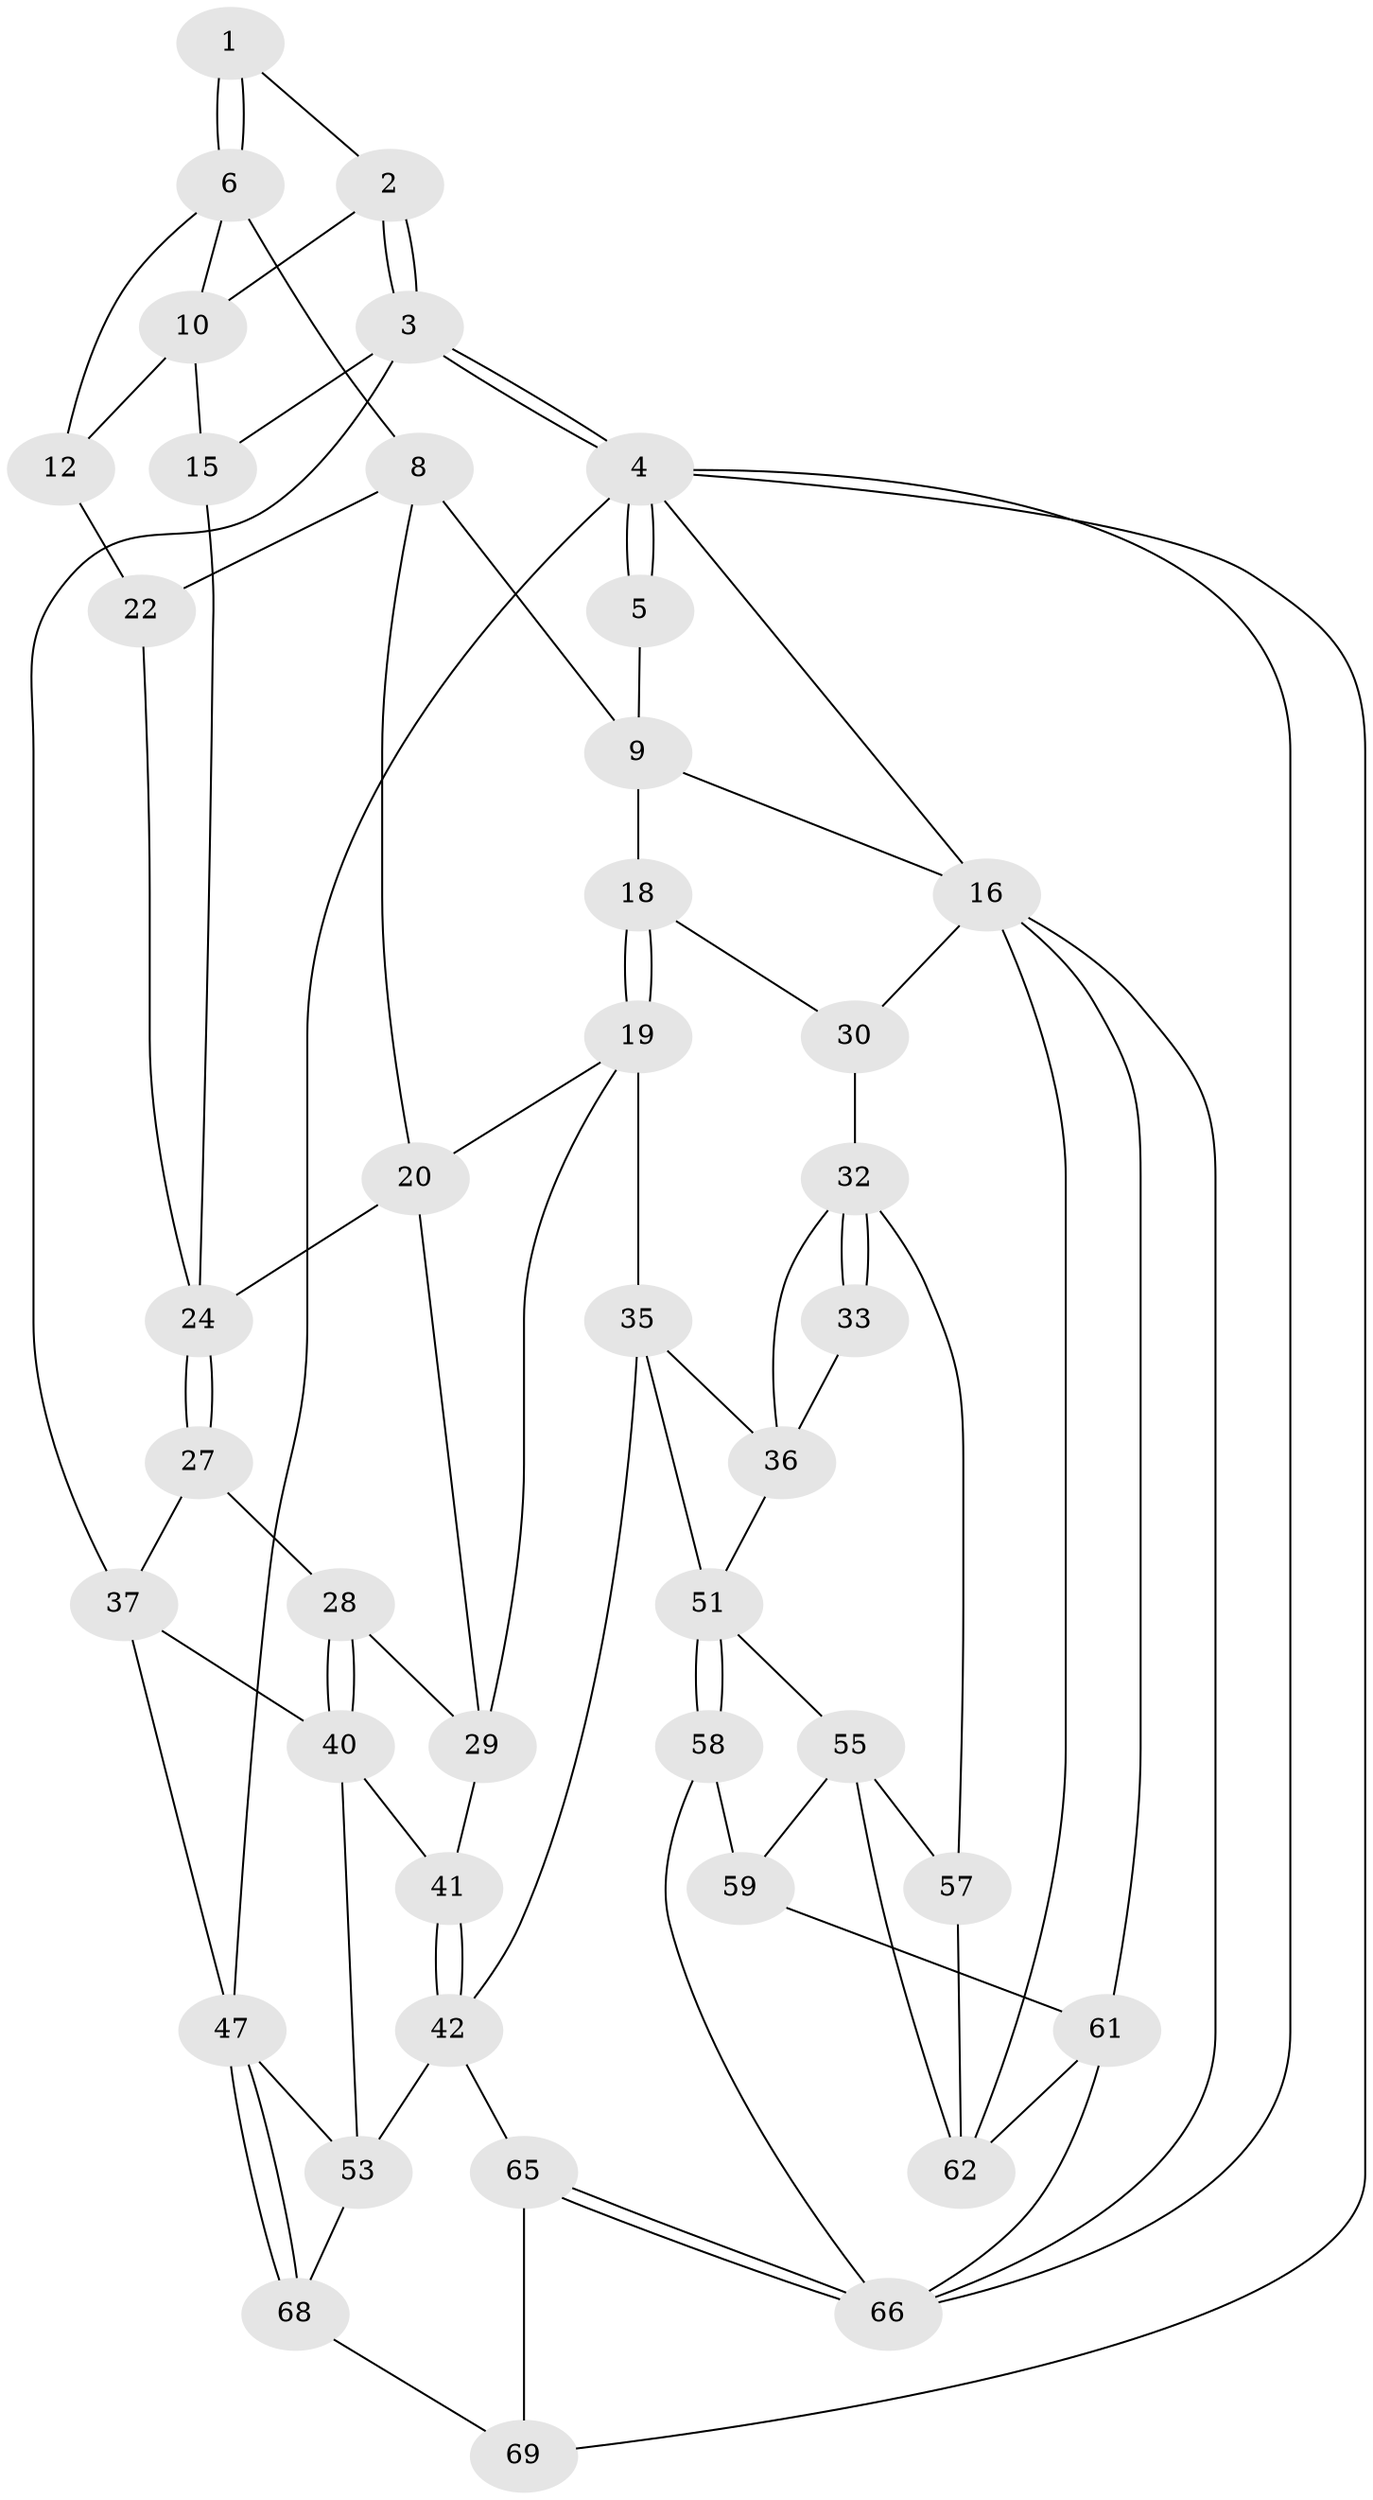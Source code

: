 // original degree distribution, {3: 0.056338028169014086, 4: 0.22535211267605634, 5: 0.4788732394366197, 6: 0.23943661971830985}
// Generated by graph-tools (version 1.1) at 2025/42/03/06/25 10:42:28]
// undirected, 42 vertices, 88 edges
graph export_dot {
graph [start="1"]
  node [color=gray90,style=filled];
  1 [pos="+0.8816201357890393+0.008037902377132432"];
  2 [pos="+0.9162706517871664+0.08424218113987782"];
  3 [pos="+1+0",super="+14"];
  4 [pos="+1+0",super="+46"];
  5 [pos="+0.8507849493636876+0"];
  6 [pos="+0.868471935414921+0.09069810723452484",super="+7"];
  8 [pos="+0.6432305015435836+0",super="+21"];
  9 [pos="+0.6444410439095413+0",super="+17"];
  10 [pos="+0.9001329026124205+0.11254312679655522",super="+11"];
  12 [pos="+0.8894456059763589+0.20084526258945656",super="+13"];
  15 [pos="+1+0.3218834343109523"];
  16 [pos="+0+0",super="+64"];
  18 [pos="+0.31762964316821024+0.2747980638791311"];
  19 [pos="+0.4653025127734581+0.324586334725872",super="+34"];
  20 [pos="+0.47819218001670244+0.321116359796156",super="+26"];
  22 [pos="+0.6483190675080632+0.2516122240151057",super="+23"];
  24 [pos="+0.8665194285240734+0.3583939739762735",super="+25"];
  27 [pos="+0.7701559871806615+0.5300061199522247"];
  28 [pos="+0.769830855522705+0.5301585337235342"];
  29 [pos="+0.6943426973970829+0.5285610691793867",super="+39"];
  30 [pos="+0.29603113553863675+0.28750086362231675",super="+31"];
  32 [pos="+0+0.572020975205845",super="+49"];
  33 [pos="+0.2718446695673237+0.3197383249128142"];
  35 [pos="+0.4167906881826042+0.5187621362650395",super="+44"];
  36 [pos="+0.18090767865112353+0.5874317156202616",super="+50"];
  37 [pos="+1+0.5151690623924042",super="+38"];
  40 [pos="+0.8358912660154578+0.6559643113069463",super="+45"];
  41 [pos="+0.6378725280195785+0.7248074874611367"];
  42 [pos="+0.6140632964745397+0.7845042138658083",super="+43"];
  47 [pos="+1+1",super="+48"];
  51 [pos="+0.3056546196842192+0.7403799158224755",super="+52"];
  53 [pos="+0.8981711388019542+0.8036818529301616",super="+54"];
  55 [pos="+0.15343508792010163+0.761703167808447",super="+56"];
  57 [pos="+0+0.5935196608035916"];
  58 [pos="+0.30378073240885967+0.7474628878230494",super="+67"];
  59 [pos="+0.16009425596312674+0.8121482930752238",super="+60"];
  61 [pos="+0.12672175521575807+0.8965445689315522",super="+71"];
  62 [pos="+0.0988977789137721+0.8819289988639779",super="+63"];
  65 [pos="+0.5726246538057471+1"];
  66 [pos="+0.43504899966395916+1",super="+70"];
  68 [pos="+0.8448794196241725+0.9291290303862569"];
  69 [pos="+0.5953916723983931+1"];
  1 -- 2;
  1 -- 6;
  1 -- 6;
  2 -- 3;
  2 -- 3;
  2 -- 10;
  3 -- 4;
  3 -- 4;
  3 -- 37;
  3 -- 15;
  4 -- 5;
  4 -- 5;
  4 -- 16;
  4 -- 69;
  4 -- 47;
  4 -- 66;
  5 -- 9;
  6 -- 10;
  6 -- 8;
  6 -- 12;
  8 -- 9;
  8 -- 20;
  8 -- 22;
  9 -- 16;
  9 -- 18;
  10 -- 12;
  10 -- 15;
  12 -- 22 [weight=2];
  15 -- 24;
  16 -- 66;
  16 -- 62;
  16 -- 61;
  16 -- 30;
  18 -- 19;
  18 -- 19;
  18 -- 30;
  19 -- 20;
  19 -- 35;
  19 -- 29;
  20 -- 24;
  20 -- 29;
  22 -- 24;
  24 -- 27;
  24 -- 27;
  27 -- 28;
  27 -- 37;
  28 -- 29;
  28 -- 40;
  28 -- 40;
  29 -- 41;
  30 -- 32;
  32 -- 33;
  32 -- 33;
  32 -- 57;
  32 -- 36;
  33 -- 36;
  35 -- 36;
  35 -- 51;
  35 -- 42;
  36 -- 51;
  37 -- 40;
  37 -- 47;
  40 -- 41;
  40 -- 53;
  41 -- 42;
  41 -- 42;
  42 -- 53;
  42 -- 65;
  47 -- 68;
  47 -- 68;
  47 -- 53;
  51 -- 58;
  51 -- 58;
  51 -- 55;
  53 -- 68;
  55 -- 59;
  55 -- 57;
  55 -- 62;
  57 -- 62;
  58 -- 59 [weight=2];
  58 -- 66;
  59 -- 61;
  61 -- 62;
  61 -- 66;
  65 -- 66;
  65 -- 66;
  65 -- 69;
  68 -- 69;
}
